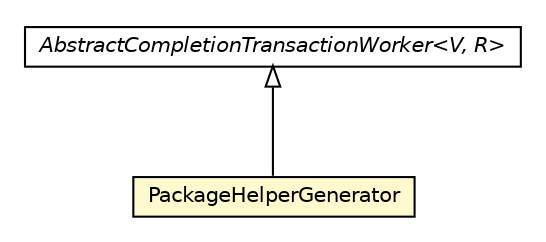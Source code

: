 #!/usr/local/bin/dot
#
# Class diagram 
# Generated by UMLGraph version 5.1 (http://www.umlgraph.org/)
#

digraph G {
	edge [fontname="Helvetica",fontsize=10,labelfontname="Helvetica",labelfontsize=10];
	node [fontname="Helvetica",fontsize=10,shape=plaintext];
	nodesep=0.25;
	ranksep=0.5;
	// org.androidtransfuse.processor.AbstractCompletionTransactionWorker<V, R>
	c138544 [label=<<table title="org.androidtransfuse.processor.AbstractCompletionTransactionWorker" border="0" cellborder="1" cellspacing="0" cellpadding="2" port="p" href="../../processor/AbstractCompletionTransactionWorker.html">
		<tr><td><table border="0" cellspacing="0" cellpadding="1">
<tr><td align="center" balign="center"><font face="Helvetica-Oblique"> AbstractCompletionTransactionWorker&lt;V, R&gt; </font></td></tr>
		</table></td></tr>
		</table>>, fontname="Helvetica", fontcolor="black", fontsize=10.0];
	// org.androidtransfuse.gen.invocationBuilder.PackageHelperGenerator
	c138654 [label=<<table title="org.androidtransfuse.gen.invocationBuilder.PackageHelperGenerator" border="0" cellborder="1" cellspacing="0" cellpadding="2" port="p" bgcolor="lemonChiffon" href="./PackageHelperGenerator.html">
		<tr><td><table border="0" cellspacing="0" cellpadding="1">
<tr><td align="center" balign="center"> PackageHelperGenerator </td></tr>
		</table></td></tr>
		</table>>, fontname="Helvetica", fontcolor="black", fontsize=10.0];
	//org.androidtransfuse.gen.invocationBuilder.PackageHelperGenerator extends org.androidtransfuse.processor.AbstractCompletionTransactionWorker<java.lang.Void, java.lang.Void>
	c138544:p -> c138654:p [dir=back,arrowtail=empty];
}

